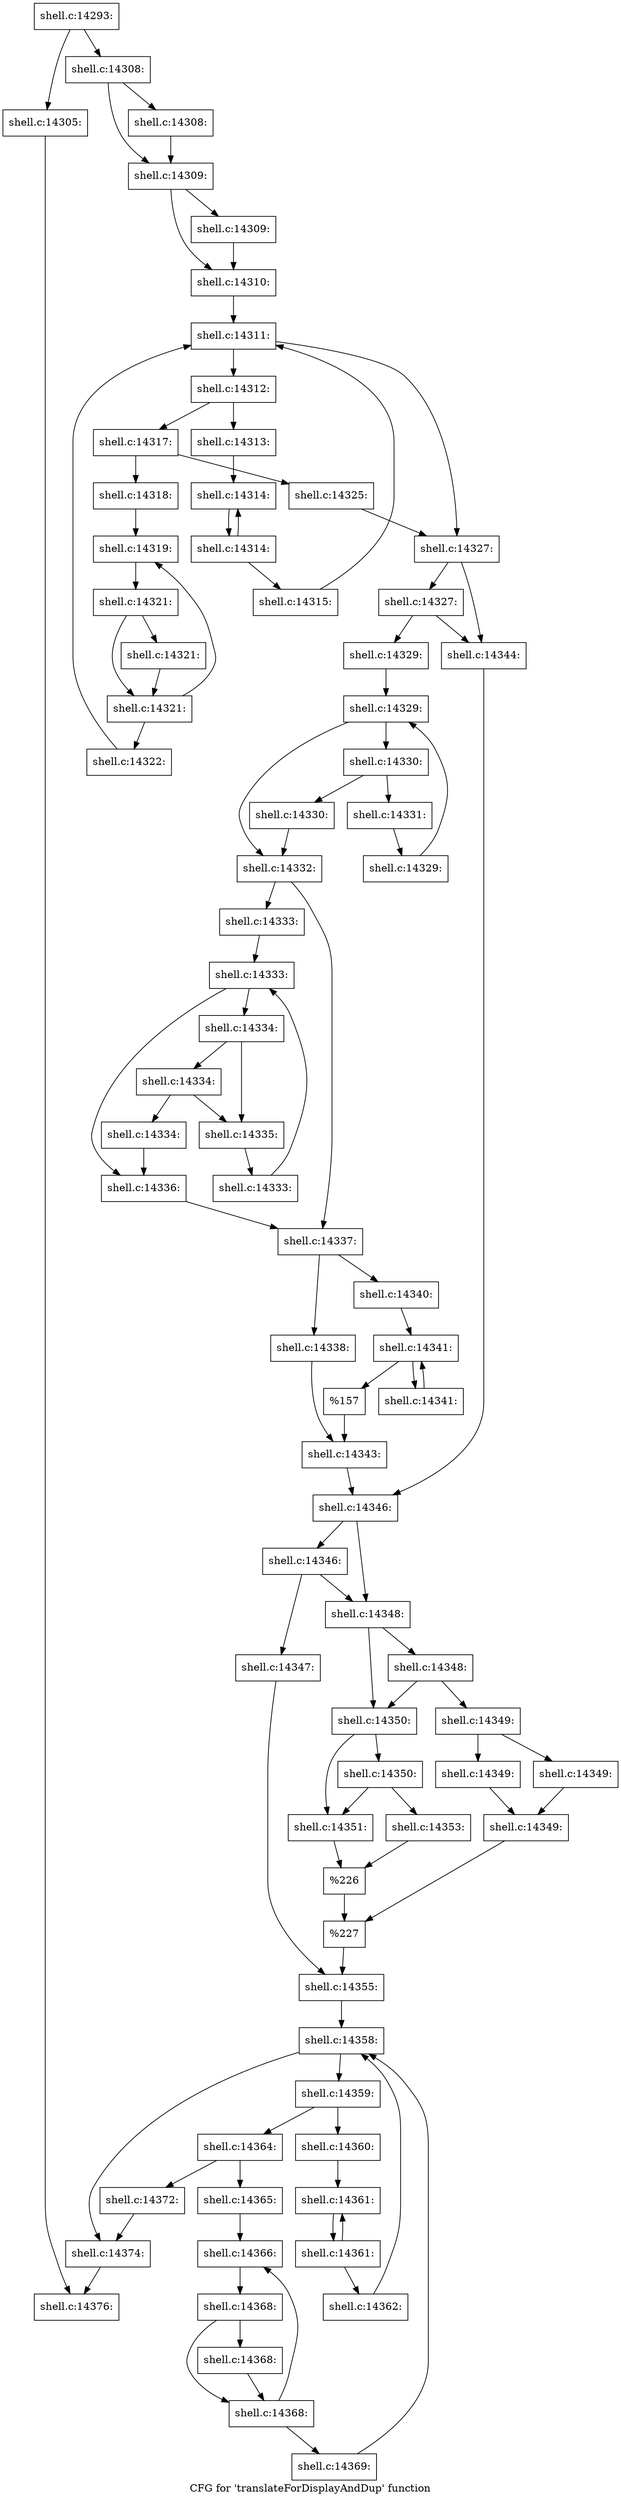 digraph "CFG for 'translateForDisplayAndDup' function" {
	label="CFG for 'translateForDisplayAndDup' function";

	Node0x5602773c8f30 [shape=record,label="{shell.c:14293:}"];
	Node0x5602773c8f30 -> Node0x560276f1a260;
	Node0x5602773c8f30 -> Node0x560276f1a2b0;
	Node0x560276f1a260 [shape=record,label="{shell.c:14305:}"];
	Node0x560276f1a260 -> Node0x5602773c90b0;
	Node0x560276f1a2b0 [shape=record,label="{shell.c:14308:}"];
	Node0x560276f1a2b0 -> Node0x560276f1aa00;
	Node0x560276f1a2b0 -> Node0x560276f1aa50;
	Node0x560276f1aa00 [shape=record,label="{shell.c:14308:}"];
	Node0x560276f1aa00 -> Node0x560276f1aa50;
	Node0x560276f1aa50 [shape=record,label="{shell.c:14309:}"];
	Node0x560276f1aa50 -> Node0x560276f1b070;
	Node0x560276f1aa50 -> Node0x560276f1b0c0;
	Node0x560276f1b070 [shape=record,label="{shell.c:14309:}"];
	Node0x560276f1b070 -> Node0x560276f1b0c0;
	Node0x560276f1b0c0 [shape=record,label="{shell.c:14310:}"];
	Node0x560276f1b0c0 -> Node0x560276f1b840;
	Node0x560276f1b840 [shape=record,label="{shell.c:14311:}"];
	Node0x560276f1b840 -> Node0x560276f1bc60;
	Node0x560276f1b840 -> Node0x560276f1b9a0;
	Node0x560276f1bc60 [shape=record,label="{shell.c:14312:}"];
	Node0x560276f1bc60 -> Node0x560276f1be70;
	Node0x560276f1bc60 -> Node0x560276f1bec0;
	Node0x560276f1be70 [shape=record,label="{shell.c:14313:}"];
	Node0x560276f1be70 -> Node0x560276f1c6a0;
	Node0x560276f1c6a0 [shape=record,label="{shell.c:14314:}"];
	Node0x560276f1c6a0 -> Node0x560276f1c650;
	Node0x560276f1c650 [shape=record,label="{shell.c:14314:}"];
	Node0x560276f1c650 -> Node0x560276f1c6a0;
	Node0x560276f1c650 -> Node0x560276f1c600;
	Node0x560276f1c600 [shape=record,label="{shell.c:14315:}"];
	Node0x560276f1c600 -> Node0x560276f1b840;
	Node0x560276f1bec0 [shape=record,label="{shell.c:14317:}"];
	Node0x560276f1bec0 -> Node0x560276f1d520;
	Node0x560276f1bec0 -> Node0x560276f1d570;
	Node0x560276f1d520 [shape=record,label="{shell.c:14318:}"];
	Node0x560276f1d520 -> Node0x560276f1dbd0;
	Node0x560276f1dbd0 [shape=record,label="{shell.c:14319:}"];
	Node0x560276f1dbd0 -> Node0x560276f1db80;
	Node0x560276f1db80 [shape=record,label="{shell.c:14321:}"];
	Node0x560276f1db80 -> Node0x560277410e60;
	Node0x560276f1db80 -> Node0x560277410e10;
	Node0x560277410e60 [shape=record,label="{shell.c:14321:}"];
	Node0x560277410e60 -> Node0x560277410e10;
	Node0x560277410e10 [shape=record,label="{shell.c:14321:}"];
	Node0x560277410e10 -> Node0x560276f1dbd0;
	Node0x560277410e10 -> Node0x560276f1db30;
	Node0x560276f1db30 [shape=record,label="{shell.c:14322:}"];
	Node0x560276f1db30 -> Node0x560276f1b840;
	Node0x560276f1d570 [shape=record,label="{shell.c:14325:}"];
	Node0x560276f1d570 -> Node0x560276f1b9a0;
	Node0x560276f1b9a0 [shape=record,label="{shell.c:14327:}"];
	Node0x560276f1b9a0 -> Node0x560277411c20;
	Node0x560276f1b9a0 -> Node0x560277411bd0;
	Node0x560277411c20 [shape=record,label="{shell.c:14327:}"];
	Node0x560277411c20 -> Node0x560277411b30;
	Node0x560277411c20 -> Node0x560277411bd0;
	Node0x560277411b30 [shape=record,label="{shell.c:14329:}"];
	Node0x560277411b30 -> Node0x5602774123f0;
	Node0x5602774123f0 [shape=record,label="{shell.c:14329:}"];
	Node0x5602774123f0 -> Node0x560277412610;
	Node0x5602774123f0 -> Node0x5602774121d0;
	Node0x560277412610 [shape=record,label="{shell.c:14330:}"];
	Node0x560277412610 -> Node0x560277412b80;
	Node0x560277412610 -> Node0x560277412bd0;
	Node0x560277412b80 [shape=record,label="{shell.c:14330:}"];
	Node0x560277412b80 -> Node0x5602774121d0;
	Node0x560277412bd0 [shape=record,label="{shell.c:14331:}"];
	Node0x560277412bd0 -> Node0x560277412580;
	Node0x560277412580 [shape=record,label="{shell.c:14329:}"];
	Node0x560277412580 -> Node0x5602774123f0;
	Node0x5602774121d0 [shape=record,label="{shell.c:14332:}"];
	Node0x5602774121d0 -> Node0x560277413850;
	Node0x5602774121d0 -> Node0x5602774138a0;
	Node0x560277413850 [shape=record,label="{shell.c:14333:}"];
	Node0x560277413850 -> Node0x560277413ee0;
	Node0x560277413ee0 [shape=record,label="{shell.c:14333:}"];
	Node0x560277413ee0 -> Node0x560277414100;
	Node0x560277413ee0 -> Node0x560277413d30;
	Node0x560277414100 [shape=record,label="{shell.c:14334:}"];
	Node0x560277414100 -> Node0x560277414710;
	Node0x560277414100 -> Node0x5602774146c0;
	Node0x560277414710 [shape=record,label="{shell.c:14334:}"];
	Node0x560277414710 -> Node0x560277414670;
	Node0x560277414710 -> Node0x5602774146c0;
	Node0x560277414670 [shape=record,label="{shell.c:14334:}"];
	Node0x560277414670 -> Node0x560277413d30;
	Node0x5602774146c0 [shape=record,label="{shell.c:14335:}"];
	Node0x5602774146c0 -> Node0x560277414070;
	Node0x560277414070 [shape=record,label="{shell.c:14333:}"];
	Node0x560277414070 -> Node0x560277413ee0;
	Node0x560277413d30 [shape=record,label="{shell.c:14336:}"];
	Node0x560277413d30 -> Node0x5602774138a0;
	Node0x5602774138a0 [shape=record,label="{shell.c:14337:}"];
	Node0x5602774138a0 -> Node0x560277416190;
	Node0x5602774138a0 -> Node0x560277416230;
	Node0x560277416190 [shape=record,label="{shell.c:14338:}"];
	Node0x560277416190 -> Node0x5602774161e0;
	Node0x560277416230 [shape=record,label="{shell.c:14340:}"];
	Node0x560277416230 -> Node0x560277416b20;
	Node0x560277416b20 [shape=record,label="{shell.c:14341:}"];
	Node0x560277416b20 -> Node0x560277417160;
	Node0x560277416b20 -> Node0x560277416c80;
	Node0x560277417160 [shape=record,label="{shell.c:14341:}"];
	Node0x560277417160 -> Node0x560277416b20;
	Node0x560277416c80 [shape=record,label="{%157}"];
	Node0x560277416c80 -> Node0x5602774161e0;
	Node0x5602774161e0 [shape=record,label="{shell.c:14343:}"];
	Node0x5602774161e0 -> Node0x560277411b80;
	Node0x560277411bd0 [shape=record,label="{shell.c:14344:}"];
	Node0x560277411bd0 -> Node0x560277411b80;
	Node0x560277411b80 [shape=record,label="{shell.c:14346:}"];
	Node0x560277411b80 -> Node0x560277417a50;
	Node0x560277411b80 -> Node0x560277417a00;
	Node0x560277417a50 [shape=record,label="{shell.c:14346:}"];
	Node0x560277417a50 -> Node0x560277417960;
	Node0x560277417a50 -> Node0x560277417a00;
	Node0x560277417960 [shape=record,label="{shell.c:14347:}"];
	Node0x560277417960 -> Node0x5602774179b0;
	Node0x560277417a00 [shape=record,label="{shell.c:14348:}"];
	Node0x560277417a00 -> Node0x560277418930;
	Node0x560277417a00 -> Node0x5602774188e0;
	Node0x560277418930 [shape=record,label="{shell.c:14348:}"];
	Node0x560277418930 -> Node0x560277418840;
	Node0x560277418930 -> Node0x5602774188e0;
	Node0x560277418840 [shape=record,label="{shell.c:14349:}"];
	Node0x560277418840 -> Node0x5602774195b0;
	Node0x560277418840 -> Node0x560277419600;
	Node0x5602774195b0 [shape=record,label="{shell.c:14349:}"];
	Node0x5602774195b0 -> Node0x560277419650;
	Node0x560277419600 [shape=record,label="{shell.c:14349:}"];
	Node0x560277419600 -> Node0x560277419650;
	Node0x560277419650 [shape=record,label="{shell.c:14349:}"];
	Node0x560277419650 -> Node0x560277418890;
	Node0x5602774188e0 [shape=record,label="{shell.c:14350:}"];
	Node0x5602774188e0 -> Node0x56027741a330;
	Node0x5602774188e0 -> Node0x56027741a420;
	Node0x56027741a420 [shape=record,label="{shell.c:14350:}"];
	Node0x56027741a420 -> Node0x56027741a330;
	Node0x56027741a420 -> Node0x56027741a3d0;
	Node0x56027741a330 [shape=record,label="{shell.c:14351:}"];
	Node0x56027741a330 -> Node0x56027741a380;
	Node0x56027741a3d0 [shape=record,label="{shell.c:14353:}"];
	Node0x56027741a3d0 -> Node0x56027741a380;
	Node0x56027741a380 [shape=record,label="{%226}"];
	Node0x56027741a380 -> Node0x560277418890;
	Node0x560277418890 [shape=record,label="{%227}"];
	Node0x560277418890 -> Node0x5602774179b0;
	Node0x5602774179b0 [shape=record,label="{shell.c:14355:}"];
	Node0x5602774179b0 -> Node0x56027741c240;
	Node0x56027741c240 [shape=record,label="{shell.c:14358:}"];
	Node0x56027741c240 -> Node0x56027741c660;
	Node0x56027741c240 -> Node0x56027741c3a0;
	Node0x56027741c660 [shape=record,label="{shell.c:14359:}"];
	Node0x56027741c660 -> Node0x56027741c870;
	Node0x56027741c660 -> Node0x56027741c8c0;
	Node0x56027741c870 [shape=record,label="{shell.c:14360:}"];
	Node0x56027741c870 -> Node0x56027741d0a0;
	Node0x56027741d0a0 [shape=record,label="{shell.c:14361:}"];
	Node0x56027741d0a0 -> Node0x56027741d050;
	Node0x56027741d050 [shape=record,label="{shell.c:14361:}"];
	Node0x56027741d050 -> Node0x56027741d0a0;
	Node0x56027741d050 -> Node0x56027741d000;
	Node0x56027741d000 [shape=record,label="{shell.c:14362:}"];
	Node0x56027741d000 -> Node0x56027741c240;
	Node0x56027741c8c0 [shape=record,label="{shell.c:14364:}"];
	Node0x56027741c8c0 -> Node0x56027741e3b0;
	Node0x56027741c8c0 -> Node0x56027741e400;
	Node0x56027741e3b0 [shape=record,label="{shell.c:14365:}"];
	Node0x56027741e3b0 -> Node0x56027741ea60;
	Node0x56027741ea60 [shape=record,label="{shell.c:14366:}"];
	Node0x56027741ea60 -> Node0x56027741ea10;
	Node0x56027741ea10 [shape=record,label="{shell.c:14368:}"];
	Node0x56027741ea10 -> Node0x56027741f390;
	Node0x56027741ea10 -> Node0x56027741f340;
	Node0x56027741f390 [shape=record,label="{shell.c:14368:}"];
	Node0x56027741f390 -> Node0x56027741f340;
	Node0x56027741f340 [shape=record,label="{shell.c:14368:}"];
	Node0x56027741f340 -> Node0x56027741ea60;
	Node0x56027741f340 -> Node0x56027741e9c0;
	Node0x56027741e9c0 [shape=record,label="{shell.c:14369:}"];
	Node0x56027741e9c0 -> Node0x56027741c240;
	Node0x56027741e400 [shape=record,label="{shell.c:14372:}"];
	Node0x56027741e400 -> Node0x56027741c3a0;
	Node0x56027741c3a0 [shape=record,label="{shell.c:14374:}"];
	Node0x56027741c3a0 -> Node0x5602773c90b0;
	Node0x5602773c90b0 [shape=record,label="{shell.c:14376:}"];
}

